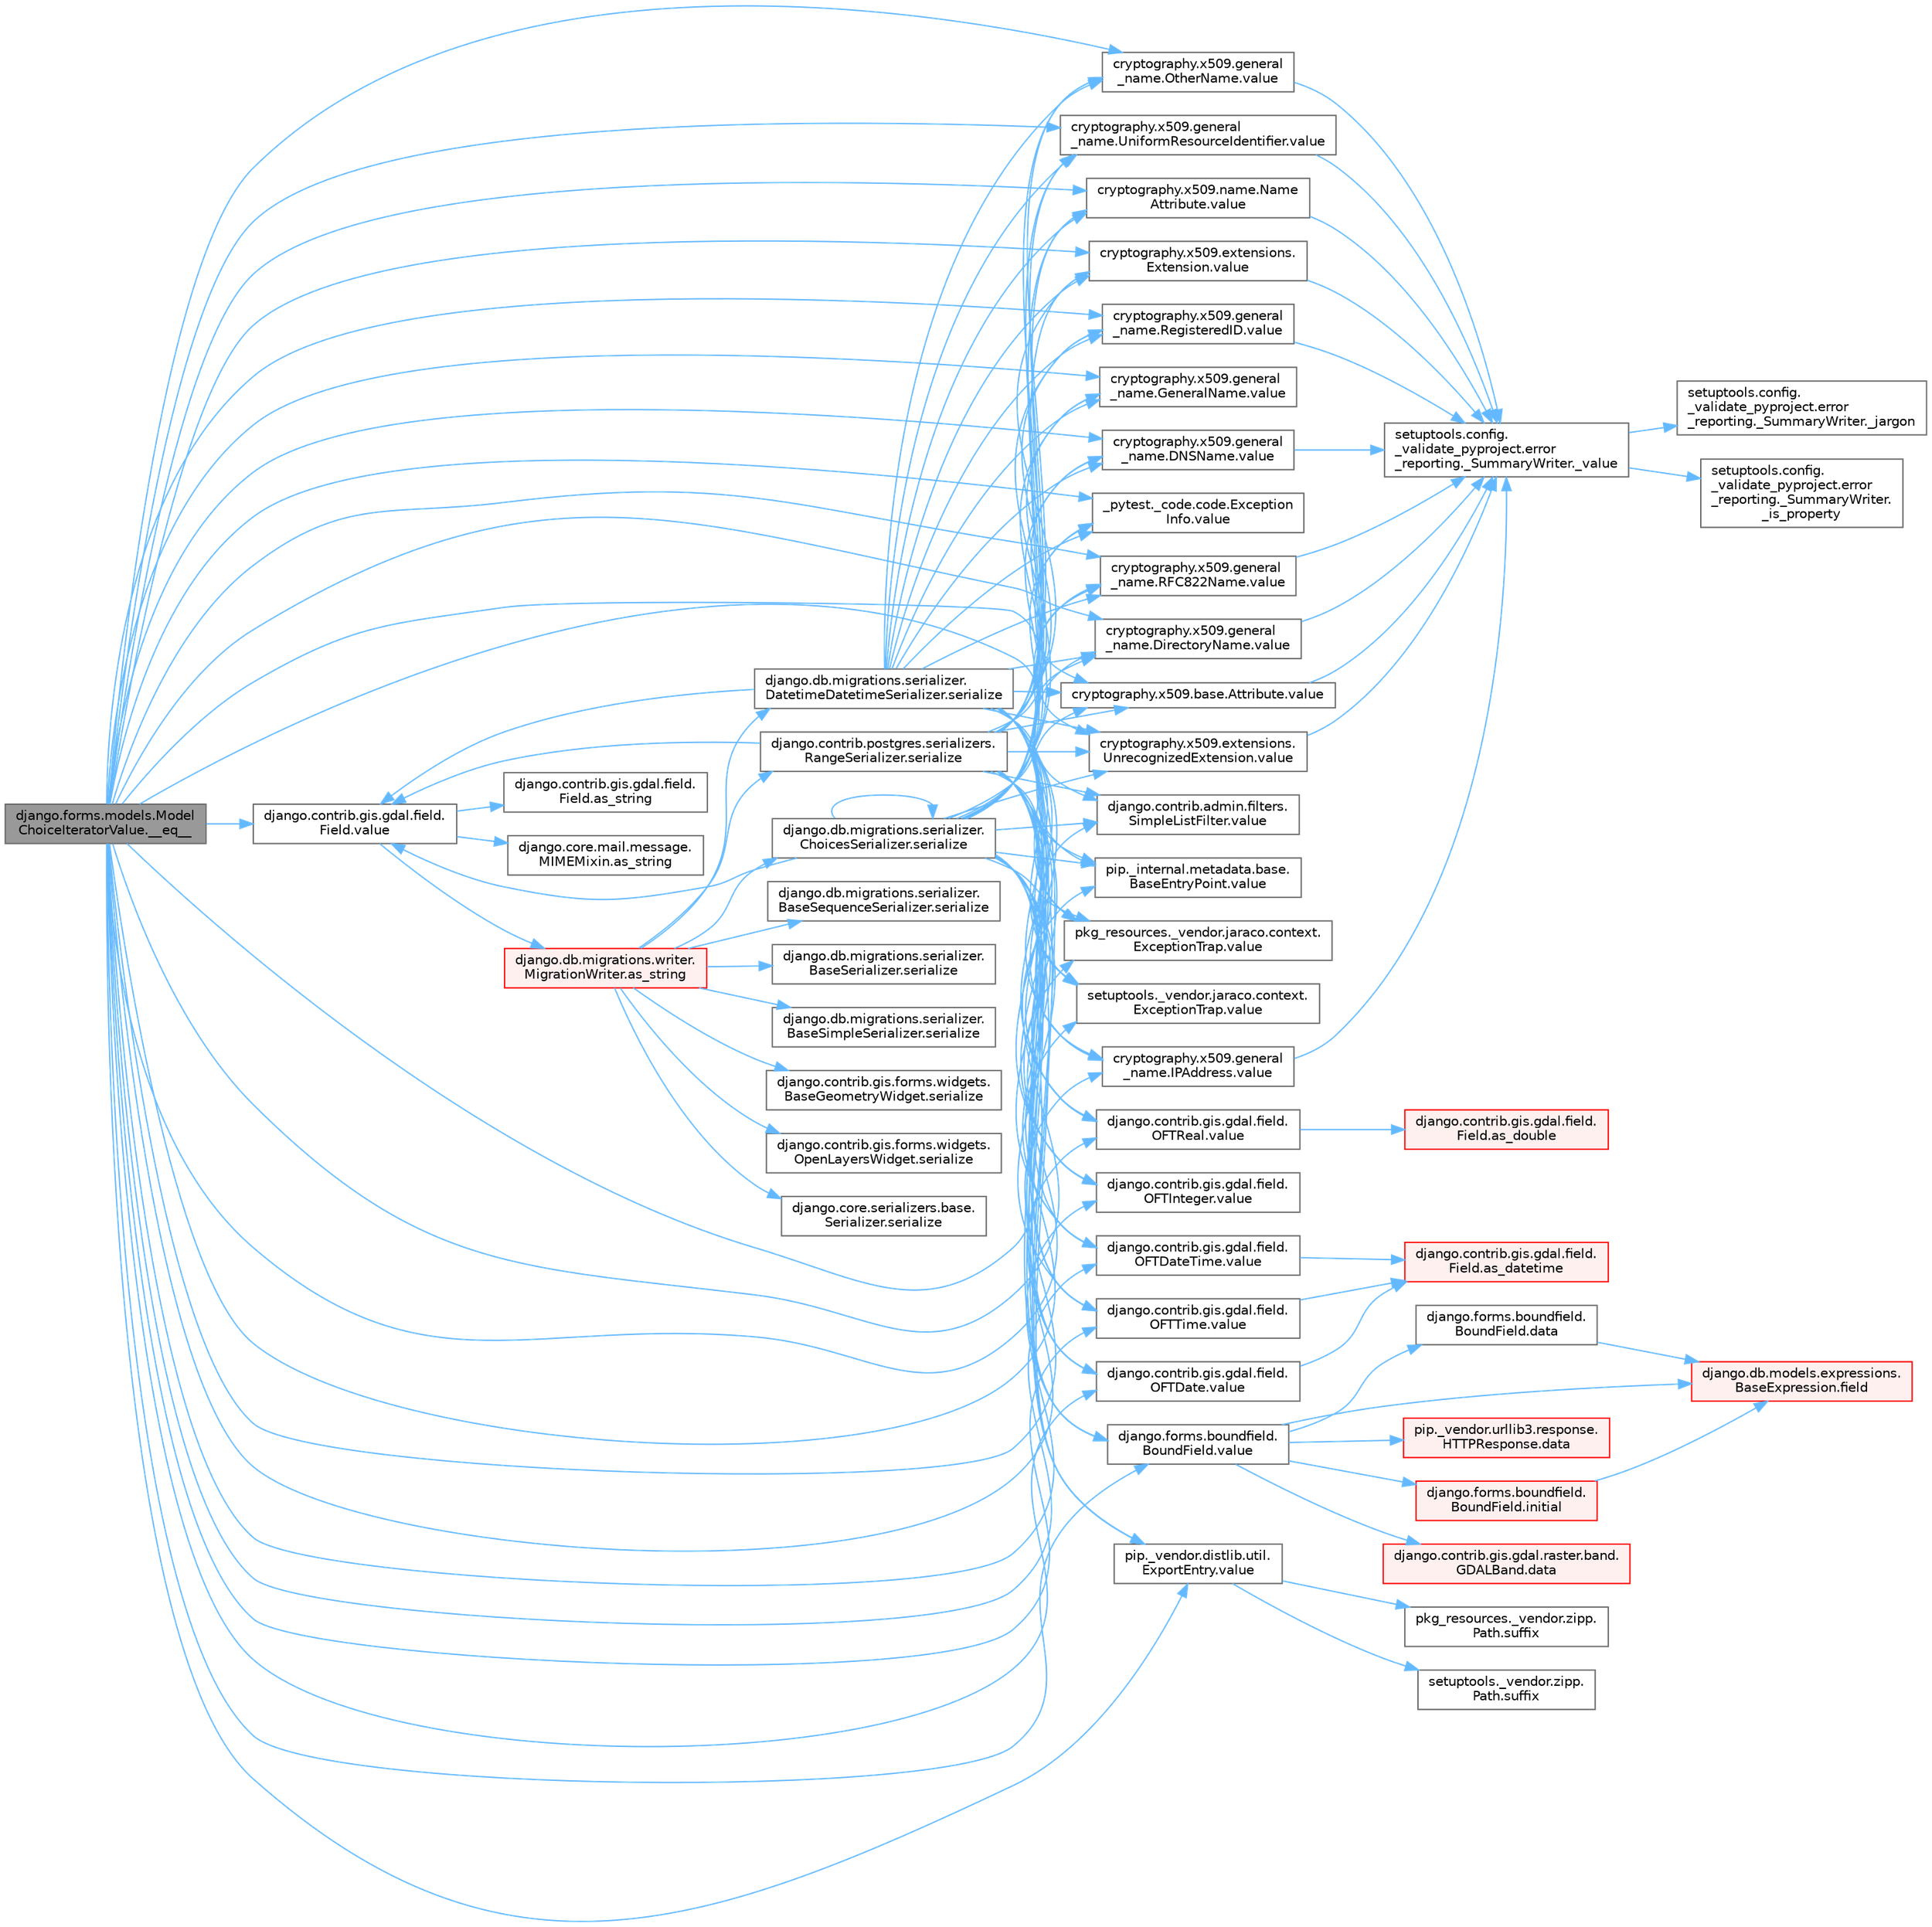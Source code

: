 digraph "django.forms.models.ModelChoiceIteratorValue.__eq__"
{
 // LATEX_PDF_SIZE
  bgcolor="transparent";
  edge [fontname=Helvetica,fontsize=10,labelfontname=Helvetica,labelfontsize=10];
  node [fontname=Helvetica,fontsize=10,shape=box,height=0.2,width=0.4];
  rankdir="LR";
  Node1 [id="Node000001",label="django.forms.models.Model\lChoiceIteratorValue.__eq__",height=0.2,width=0.4,color="gray40", fillcolor="grey60", style="filled", fontcolor="black",tooltip=" "];
  Node1 -> Node2 [id="edge1_Node000001_Node000002",color="steelblue1",style="solid",tooltip=" "];
  Node2 [id="Node000002",label="_pytest._code.code.Exception\lInfo.value",height=0.2,width=0.4,color="grey40", fillcolor="white", style="filled",URL="$class__pytest_1_1__code_1_1code_1_1_exception_info.html#a65675b4b4254ece8c2b96f442ffa6a75",tooltip=" "];
  Node1 -> Node3 [id="edge2_Node000001_Node000003",color="steelblue1",style="solid",tooltip=" "];
  Node3 [id="Node000003",label="cryptography.x509.base.Attribute.value",height=0.2,width=0.4,color="grey40", fillcolor="white", style="filled",URL="$classcryptography_1_1x509_1_1base_1_1_attribute.html#a60472bf1e6c7d1a19111b910c23c097a",tooltip=" "];
  Node3 -> Node4 [id="edge3_Node000003_Node000004",color="steelblue1",style="solid",tooltip=" "];
  Node4 [id="Node000004",label="setuptools.config.\l_validate_pyproject.error\l_reporting._SummaryWriter._value",height=0.2,width=0.4,color="grey40", fillcolor="white", style="filled",URL="$classsetuptools_1_1config_1_1__validate__pyproject_1_1error__reporting_1_1___summary_writer.html#a28d60532640e0f6e9f0a8fe8ea5ca0bb",tooltip=" "];
  Node4 -> Node5 [id="edge4_Node000004_Node000005",color="steelblue1",style="solid",tooltip=" "];
  Node5 [id="Node000005",label="setuptools.config.\l_validate_pyproject.error\l_reporting._SummaryWriter.\l_is_property",height=0.2,width=0.4,color="grey40", fillcolor="white", style="filled",URL="$classsetuptools_1_1config_1_1__validate__pyproject_1_1error__reporting_1_1___summary_writer.html#a7d29a93ebbdc589b63ca5913cb922f83",tooltip=" "];
  Node4 -> Node6 [id="edge5_Node000004_Node000006",color="steelblue1",style="solid",tooltip=" "];
  Node6 [id="Node000006",label="setuptools.config.\l_validate_pyproject.error\l_reporting._SummaryWriter._jargon",height=0.2,width=0.4,color="grey40", fillcolor="white", style="filled",URL="$classsetuptools_1_1config_1_1__validate__pyproject_1_1error__reporting_1_1___summary_writer.html#adec7b12d37348db1a45ff40bc52ea73a",tooltip=" "];
  Node1 -> Node7 [id="edge6_Node000001_Node000007",color="steelblue1",style="solid",tooltip=" "];
  Node7 [id="Node000007",label="cryptography.x509.extensions.\lExtension.value",height=0.2,width=0.4,color="grey40", fillcolor="white", style="filled",URL="$classcryptography_1_1x509_1_1extensions_1_1_extension.html#a8c49255768af4af1c07670fd09fe42a7",tooltip=" "];
  Node7 -> Node4 [id="edge7_Node000007_Node000004",color="steelblue1",style="solid",tooltip=" "];
  Node1 -> Node8 [id="edge8_Node000001_Node000008",color="steelblue1",style="solid",tooltip=" "];
  Node8 [id="Node000008",label="cryptography.x509.extensions.\lUnrecognizedExtension.value",height=0.2,width=0.4,color="grey40", fillcolor="white", style="filled",URL="$classcryptography_1_1x509_1_1extensions_1_1_unrecognized_extension.html#a9992d78623e649a72caf3f3ce5a2c0f9",tooltip=" "];
  Node8 -> Node4 [id="edge9_Node000008_Node000004",color="steelblue1",style="solid",tooltip=" "];
  Node1 -> Node9 [id="edge10_Node000001_Node000009",color="steelblue1",style="solid",tooltip=" "];
  Node9 [id="Node000009",label="cryptography.x509.general\l_name.DirectoryName.value",height=0.2,width=0.4,color="grey40", fillcolor="white", style="filled",URL="$classcryptography_1_1x509_1_1general__name_1_1_directory_name.html#a68ccf077d3347ac26ff3c85cb234c9fe",tooltip=" "];
  Node9 -> Node4 [id="edge11_Node000009_Node000004",color="steelblue1",style="solid",tooltip=" "];
  Node1 -> Node10 [id="edge12_Node000001_Node000010",color="steelblue1",style="solid",tooltip=" "];
  Node10 [id="Node000010",label="cryptography.x509.general\l_name.DNSName.value",height=0.2,width=0.4,color="grey40", fillcolor="white", style="filled",URL="$classcryptography_1_1x509_1_1general__name_1_1_d_n_s_name.html#a93b054a2226f3b5f15aa11e51e8b2357",tooltip=" "];
  Node10 -> Node4 [id="edge13_Node000010_Node000004",color="steelblue1",style="solid",tooltip=" "];
  Node1 -> Node11 [id="edge14_Node000001_Node000011",color="steelblue1",style="solid",tooltip=" "];
  Node11 [id="Node000011",label="cryptography.x509.general\l_name.GeneralName.value",height=0.2,width=0.4,color="grey40", fillcolor="white", style="filled",URL="$classcryptography_1_1x509_1_1general__name_1_1_general_name.html#a6eebdc32cba49fb672f0904be4be684a",tooltip=" "];
  Node1 -> Node12 [id="edge15_Node000001_Node000012",color="steelblue1",style="solid",tooltip=" "];
  Node12 [id="Node000012",label="cryptography.x509.general\l_name.IPAddress.value",height=0.2,width=0.4,color="grey40", fillcolor="white", style="filled",URL="$classcryptography_1_1x509_1_1general__name_1_1_i_p_address.html#a514cf4d34f9d4eac1db384e30bfd545c",tooltip=" "];
  Node12 -> Node4 [id="edge16_Node000012_Node000004",color="steelblue1",style="solid",tooltip=" "];
  Node1 -> Node13 [id="edge17_Node000001_Node000013",color="steelblue1",style="solid",tooltip=" "];
  Node13 [id="Node000013",label="cryptography.x509.general\l_name.OtherName.value",height=0.2,width=0.4,color="grey40", fillcolor="white", style="filled",URL="$classcryptography_1_1x509_1_1general__name_1_1_other_name.html#adc049986474090e83a8ff9ed596f53f6",tooltip=" "];
  Node13 -> Node4 [id="edge18_Node000013_Node000004",color="steelblue1",style="solid",tooltip=" "];
  Node1 -> Node14 [id="edge19_Node000001_Node000014",color="steelblue1",style="solid",tooltip=" "];
  Node14 [id="Node000014",label="cryptography.x509.general\l_name.RegisteredID.value",height=0.2,width=0.4,color="grey40", fillcolor="white", style="filled",URL="$classcryptography_1_1x509_1_1general__name_1_1_registered_i_d.html#a54915bad33598e65e1299ae76700053c",tooltip=" "];
  Node14 -> Node4 [id="edge20_Node000014_Node000004",color="steelblue1",style="solid",tooltip=" "];
  Node1 -> Node15 [id="edge21_Node000001_Node000015",color="steelblue1",style="solid",tooltip=" "];
  Node15 [id="Node000015",label="cryptography.x509.general\l_name.RFC822Name.value",height=0.2,width=0.4,color="grey40", fillcolor="white", style="filled",URL="$classcryptography_1_1x509_1_1general__name_1_1_r_f_c822_name.html#a63c29183b28ccc19efeb5894b261e70d",tooltip=" "];
  Node15 -> Node4 [id="edge22_Node000015_Node000004",color="steelblue1",style="solid",tooltip=" "];
  Node1 -> Node16 [id="edge23_Node000001_Node000016",color="steelblue1",style="solid",tooltip=" "];
  Node16 [id="Node000016",label="cryptography.x509.general\l_name.UniformResourceIdentifier.value",height=0.2,width=0.4,color="grey40", fillcolor="white", style="filled",URL="$classcryptography_1_1x509_1_1general__name_1_1_uniform_resource_identifier.html#a62c2508b5e9961e78426b268e20f412f",tooltip=" "];
  Node16 -> Node4 [id="edge24_Node000016_Node000004",color="steelblue1",style="solid",tooltip=" "];
  Node1 -> Node17 [id="edge25_Node000001_Node000017",color="steelblue1",style="solid",tooltip=" "];
  Node17 [id="Node000017",label="cryptography.x509.name.Name\lAttribute.value",height=0.2,width=0.4,color="grey40", fillcolor="white", style="filled",URL="$classcryptography_1_1x509_1_1name_1_1_name_attribute.html#af39a23a036a8c8a731fb74018c6c58f7",tooltip=" "];
  Node17 -> Node4 [id="edge26_Node000017_Node000004",color="steelblue1",style="solid",tooltip=" "];
  Node1 -> Node18 [id="edge27_Node000001_Node000018",color="steelblue1",style="solid",tooltip=" "];
  Node18 [id="Node000018",label="django.contrib.admin.filters.\lSimpleListFilter.value",height=0.2,width=0.4,color="grey40", fillcolor="white", style="filled",URL="$classdjango_1_1contrib_1_1admin_1_1filters_1_1_simple_list_filter.html#aefe5c6c5478d3d2560a882cadc9e7649",tooltip=" "];
  Node1 -> Node19 [id="edge28_Node000001_Node000019",color="steelblue1",style="solid",tooltip=" "];
  Node19 [id="Node000019",label="django.contrib.gis.gdal.field.\lField.value",height=0.2,width=0.4,color="grey40", fillcolor="white", style="filled",URL="$classdjango_1_1contrib_1_1gis_1_1gdal_1_1field_1_1_field.html#a0534fa49aaead023461bb9458776c33c",tooltip=" "];
  Node19 -> Node20 [id="edge29_Node000019_Node000020",color="steelblue1",style="solid",tooltip=" "];
  Node20 [id="Node000020",label="django.contrib.gis.gdal.field.\lField.as_string",height=0.2,width=0.4,color="grey40", fillcolor="white", style="filled",URL="$classdjango_1_1contrib_1_1gis_1_1gdal_1_1field_1_1_field.html#aa37958814c801a9690b6b9772d8a5b79",tooltip=" "];
  Node19 -> Node21 [id="edge30_Node000019_Node000021",color="steelblue1",style="solid",tooltip=" "];
  Node21 [id="Node000021",label="django.core.mail.message.\lMIMEMixin.as_string",height=0.2,width=0.4,color="grey40", fillcolor="white", style="filled",URL="$classdjango_1_1core_1_1mail_1_1message_1_1_m_i_m_e_mixin.html#a5a8dae67cb420cf97d6906cdd6d9efee",tooltip=" "];
  Node19 -> Node22 [id="edge31_Node000019_Node000022",color="steelblue1",style="solid",tooltip=" "];
  Node22 [id="Node000022",label="django.db.migrations.writer.\lMigrationWriter.as_string",height=0.2,width=0.4,color="red", fillcolor="#FFF0F0", style="filled",URL="$classdjango_1_1db_1_1migrations_1_1writer_1_1_migration_writer.html#a4cf831cf0ce1f20f21c7e5ce5ec60980",tooltip=" "];
  Node22 -> Node23 [id="edge32_Node000022_Node000023",color="steelblue1",style="solid",tooltip=" "];
  Node23 [id="Node000023",label="django.contrib.gis.forms.widgets.\lBaseGeometryWidget.serialize",height=0.2,width=0.4,color="grey40", fillcolor="white", style="filled",URL="$classdjango_1_1contrib_1_1gis_1_1forms_1_1widgets_1_1_base_geometry_widget.html#af58254e7ea1502747c334b98fd5457ba",tooltip=" "];
  Node22 -> Node24 [id="edge33_Node000022_Node000024",color="steelblue1",style="solid",tooltip=" "];
  Node24 [id="Node000024",label="django.contrib.gis.forms.widgets.\lOpenLayersWidget.serialize",height=0.2,width=0.4,color="grey40", fillcolor="white", style="filled",URL="$classdjango_1_1contrib_1_1gis_1_1forms_1_1widgets_1_1_open_layers_widget.html#a843d6a963d3646471243c34775ac7c26",tooltip=" "];
  Node22 -> Node25 [id="edge34_Node000022_Node000025",color="steelblue1",style="solid",tooltip=" "];
  Node25 [id="Node000025",label="django.contrib.postgres.serializers.\lRangeSerializer.serialize",height=0.2,width=0.4,color="grey40", fillcolor="white", style="filled",URL="$classdjango_1_1contrib_1_1postgres_1_1serializers_1_1_range_serializer.html#afad32d7bbc5e5989a1a049e0ac0b6750",tooltip=" "];
  Node25 -> Node2 [id="edge35_Node000025_Node000002",color="steelblue1",style="solid",tooltip=" "];
  Node25 -> Node3 [id="edge36_Node000025_Node000003",color="steelblue1",style="solid",tooltip=" "];
  Node25 -> Node7 [id="edge37_Node000025_Node000007",color="steelblue1",style="solid",tooltip=" "];
  Node25 -> Node8 [id="edge38_Node000025_Node000008",color="steelblue1",style="solid",tooltip=" "];
  Node25 -> Node9 [id="edge39_Node000025_Node000009",color="steelblue1",style="solid",tooltip=" "];
  Node25 -> Node10 [id="edge40_Node000025_Node000010",color="steelblue1",style="solid",tooltip=" "];
  Node25 -> Node11 [id="edge41_Node000025_Node000011",color="steelblue1",style="solid",tooltip=" "];
  Node25 -> Node12 [id="edge42_Node000025_Node000012",color="steelblue1",style="solid",tooltip=" "];
  Node25 -> Node13 [id="edge43_Node000025_Node000013",color="steelblue1",style="solid",tooltip=" "];
  Node25 -> Node14 [id="edge44_Node000025_Node000014",color="steelblue1",style="solid",tooltip=" "];
  Node25 -> Node15 [id="edge45_Node000025_Node000015",color="steelblue1",style="solid",tooltip=" "];
  Node25 -> Node16 [id="edge46_Node000025_Node000016",color="steelblue1",style="solid",tooltip=" "];
  Node25 -> Node17 [id="edge47_Node000025_Node000017",color="steelblue1",style="solid",tooltip=" "];
  Node25 -> Node18 [id="edge48_Node000025_Node000018",color="steelblue1",style="solid",tooltip=" "];
  Node25 -> Node19 [id="edge49_Node000025_Node000019",color="steelblue1",style="solid",tooltip=" "];
  Node25 -> Node26 [id="edge50_Node000025_Node000026",color="steelblue1",style="solid",tooltip=" "];
  Node26 [id="Node000026",label="django.contrib.gis.gdal.field.\lOFTDate.value",height=0.2,width=0.4,color="grey40", fillcolor="white", style="filled",URL="$classdjango_1_1contrib_1_1gis_1_1gdal_1_1field_1_1_o_f_t_date.html#a1b70bed1d73b01c2dbbb215c85f318b1",tooltip=" "];
  Node26 -> Node27 [id="edge51_Node000026_Node000027",color="steelblue1",style="solid",tooltip=" "];
  Node27 [id="Node000027",label="django.contrib.gis.gdal.field.\lField.as_datetime",height=0.2,width=0.4,color="red", fillcolor="#FFF0F0", style="filled",URL="$classdjango_1_1contrib_1_1gis_1_1gdal_1_1field_1_1_field.html#a66edb3de23b3eb15d37281d1ff10fe08",tooltip=" "];
  Node25 -> Node31 [id="edge52_Node000025_Node000031",color="steelblue1",style="solid",tooltip=" "];
  Node31 [id="Node000031",label="django.contrib.gis.gdal.field.\lOFTDateTime.value",height=0.2,width=0.4,color="grey40", fillcolor="white", style="filled",URL="$classdjango_1_1contrib_1_1gis_1_1gdal_1_1field_1_1_o_f_t_date_time.html#a90dc99581d0efab92ef193eaea54300e",tooltip=" "];
  Node31 -> Node27 [id="edge53_Node000031_Node000027",color="steelblue1",style="solid",tooltip=" "];
  Node25 -> Node32 [id="edge54_Node000025_Node000032",color="steelblue1",style="solid",tooltip=" "];
  Node32 [id="Node000032",label="django.contrib.gis.gdal.field.\lOFTInteger.value",height=0.2,width=0.4,color="grey40", fillcolor="white", style="filled",URL="$classdjango_1_1contrib_1_1gis_1_1gdal_1_1field_1_1_o_f_t_integer.html#ae8b59256eee84f0198bfe27ae73c2f40",tooltip=" "];
  Node25 -> Node33 [id="edge55_Node000025_Node000033",color="steelblue1",style="solid",tooltip=" "];
  Node33 [id="Node000033",label="django.contrib.gis.gdal.field.\lOFTReal.value",height=0.2,width=0.4,color="grey40", fillcolor="white", style="filled",URL="$classdjango_1_1contrib_1_1gis_1_1gdal_1_1field_1_1_o_f_t_real.html#af38e5fdd4622d4f12649b8b882dae3c9",tooltip=" "];
  Node33 -> Node34 [id="edge56_Node000033_Node000034",color="steelblue1",style="solid",tooltip=" "];
  Node34 [id="Node000034",label="django.contrib.gis.gdal.field.\lField.as_double",height=0.2,width=0.4,color="red", fillcolor="#FFF0F0", style="filled",URL="$classdjango_1_1contrib_1_1gis_1_1gdal_1_1field_1_1_field.html#a734b69fcf982104ea1e53b2b4857b885",tooltip=" "];
  Node25 -> Node35 [id="edge57_Node000025_Node000035",color="steelblue1",style="solid",tooltip=" "];
  Node35 [id="Node000035",label="django.contrib.gis.gdal.field.\lOFTTime.value",height=0.2,width=0.4,color="grey40", fillcolor="white", style="filled",URL="$classdjango_1_1contrib_1_1gis_1_1gdal_1_1field_1_1_o_f_t_time.html#a5409d5a314e03fe5dec94170182a1942",tooltip=" "];
  Node35 -> Node27 [id="edge58_Node000035_Node000027",color="steelblue1",style="solid",tooltip=" "];
  Node25 -> Node36 [id="edge59_Node000025_Node000036",color="steelblue1",style="solid",tooltip=" "];
  Node36 [id="Node000036",label="django.forms.boundfield.\lBoundField.value",height=0.2,width=0.4,color="grey40", fillcolor="white", style="filled",URL="$classdjango_1_1forms_1_1boundfield_1_1_bound_field.html#a477fc97c541321eb1218c4287678ce5e",tooltip=" "];
  Node36 -> Node37 [id="edge60_Node000036_Node000037",color="steelblue1",style="solid",tooltip=" "];
  Node37 [id="Node000037",label="django.contrib.gis.gdal.raster.band.\lGDALBand.data",height=0.2,width=0.4,color="red", fillcolor="#FFF0F0", style="filled",URL="$classdjango_1_1contrib_1_1gis_1_1gdal_1_1raster_1_1band_1_1_g_d_a_l_band.html#a5d37dc4c4d5a50a21b75460e75f9ee4d",tooltip=" "];
  Node36 -> Node292 [id="edge61_Node000036_Node000292",color="steelblue1",style="solid",tooltip=" "];
  Node292 [id="Node000292",label="django.forms.boundfield.\lBoundField.data",height=0.2,width=0.4,color="grey40", fillcolor="white", style="filled",URL="$classdjango_1_1forms_1_1boundfield_1_1_bound_field.html#ad38e19a5099c352218e82322f47b020c",tooltip=" "];
  Node292 -> Node141 [id="edge62_Node000292_Node000141",color="steelblue1",style="solid",tooltip=" "];
  Node141 [id="Node000141",label="django.db.models.expressions.\lBaseExpression.field",height=0.2,width=0.4,color="red", fillcolor="#FFF0F0", style="filled",URL="$classdjango_1_1db_1_1models_1_1expressions_1_1_base_expression.html#a70aeb35391ada82c2e9f02b1c3ac150c",tooltip=" "];
  Node36 -> Node293 [id="edge63_Node000036_Node000293",color="steelblue1",style="solid",tooltip=" "];
  Node293 [id="Node000293",label="pip._vendor.urllib3.response.\lHTTPResponse.data",height=0.2,width=0.4,color="red", fillcolor="#FFF0F0", style="filled",URL="$classpip_1_1__vendor_1_1urllib3_1_1response_1_1_h_t_t_p_response.html#abf3c538704803faf453331b0031f3bdd",tooltip=" "];
  Node36 -> Node141 [id="edge64_Node000036_Node000141",color="steelblue1",style="solid",tooltip=" "];
  Node36 -> Node1245 [id="edge65_Node000036_Node001245",color="steelblue1",style="solid",tooltip=" "];
  Node1245 [id="Node001245",label="django.forms.boundfield.\lBoundField.initial",height=0.2,width=0.4,color="red", fillcolor="#FFF0F0", style="filled",URL="$classdjango_1_1forms_1_1boundfield_1_1_bound_field.html#a81706c00426d51f42167d00c2018cb92",tooltip=" "];
  Node1245 -> Node141 [id="edge66_Node001245_Node000141",color="steelblue1",style="solid",tooltip=" "];
  Node25 -> Node518 [id="edge67_Node000025_Node000518",color="steelblue1",style="solid",tooltip=" "];
  Node518 [id="Node000518",label="pip._internal.metadata.base.\lBaseEntryPoint.value",height=0.2,width=0.4,color="grey40", fillcolor="white", style="filled",URL="$classpip_1_1__internal_1_1metadata_1_1base_1_1_base_entry_point.html#a446ba6422d9cd9c14da8fdd2cbb91a25",tooltip=" "];
  Node25 -> Node519 [id="edge68_Node000025_Node000519",color="steelblue1",style="solid",tooltip=" "];
  Node519 [id="Node000519",label="pip._vendor.distlib.util.\lExportEntry.value",height=0.2,width=0.4,color="grey40", fillcolor="white", style="filled",URL="$classpip_1_1__vendor_1_1distlib_1_1util_1_1_export_entry.html#a7c58cd5235937bd538b1c0583bd51fda",tooltip=" "];
  Node519 -> Node520 [id="edge69_Node000519_Node000520",color="steelblue1",style="solid",tooltip=" "];
  Node520 [id="Node000520",label="pkg_resources._vendor.zipp.\lPath.suffix",height=0.2,width=0.4,color="grey40", fillcolor="white", style="filled",URL="$classpkg__resources_1_1__vendor_1_1zipp_1_1_path.html#af71056b6cebbc8c50fa83ccc23292725",tooltip=" "];
  Node519 -> Node521 [id="edge70_Node000519_Node000521",color="steelblue1",style="solid",tooltip=" "];
  Node521 [id="Node000521",label="setuptools._vendor.zipp.\lPath.suffix",height=0.2,width=0.4,color="grey40", fillcolor="white", style="filled",URL="$classsetuptools_1_1__vendor_1_1zipp_1_1_path.html#a6b71894b1172740b93a3ee2a5ad369ac",tooltip=" "];
  Node25 -> Node522 [id="edge71_Node000025_Node000522",color="steelblue1",style="solid",tooltip=" "];
  Node522 [id="Node000522",label="pkg_resources._vendor.jaraco.context.\lExceptionTrap.value",height=0.2,width=0.4,color="grey40", fillcolor="white", style="filled",URL="$classpkg__resources_1_1__vendor_1_1jaraco_1_1context_1_1_exception_trap.html#a39fb0ebf79a980f43ac06486340130e5",tooltip=" "];
  Node25 -> Node523 [id="edge72_Node000025_Node000523",color="steelblue1",style="solid",tooltip=" "];
  Node523 [id="Node000523",label="setuptools._vendor.jaraco.context.\lExceptionTrap.value",height=0.2,width=0.4,color="grey40", fillcolor="white", style="filled",URL="$classsetuptools_1_1__vendor_1_1jaraco_1_1context_1_1_exception_trap.html#a92eaef82df6b864df0489085d65435f1",tooltip=" "];
  Node22 -> Node4474 [id="edge73_Node000022_Node004474",color="steelblue1",style="solid",tooltip=" "];
  Node4474 [id="Node004474",label="django.core.serializers.base.\lSerializer.serialize",height=0.2,width=0.4,color="grey40", fillcolor="white", style="filled",URL="$classdjango_1_1core_1_1serializers_1_1base_1_1_serializer.html#aa738e444ef296e88ec920a367bc78930",tooltip=" "];
  Node22 -> Node4475 [id="edge74_Node000022_Node004475",color="steelblue1",style="solid",tooltip=" "];
  Node4475 [id="Node004475",label="django.db.migrations.serializer.\lBaseSequenceSerializer.serialize",height=0.2,width=0.4,color="grey40", fillcolor="white", style="filled",URL="$classdjango_1_1db_1_1migrations_1_1serializer_1_1_base_sequence_serializer.html#af41a567824e5715f80142a89e114e675",tooltip=" "];
  Node22 -> Node4476 [id="edge75_Node000022_Node004476",color="steelblue1",style="solid",tooltip=" "];
  Node4476 [id="Node004476",label="django.db.migrations.serializer.\lBaseSerializer.serialize",height=0.2,width=0.4,color="grey40", fillcolor="white", style="filled",URL="$classdjango_1_1db_1_1migrations_1_1serializer_1_1_base_serializer.html#ac03104bb663b7369772339e74dae98fe",tooltip=" "];
  Node22 -> Node4477 [id="edge76_Node000022_Node004477",color="steelblue1",style="solid",tooltip=" "];
  Node4477 [id="Node004477",label="django.db.migrations.serializer.\lBaseSimpleSerializer.serialize",height=0.2,width=0.4,color="grey40", fillcolor="white", style="filled",URL="$classdjango_1_1db_1_1migrations_1_1serializer_1_1_base_simple_serializer.html#ab6305ed81c60978138466e8849fc00e7",tooltip=" "];
  Node22 -> Node4478 [id="edge77_Node000022_Node004478",color="steelblue1",style="solid",tooltip=" "];
  Node4478 [id="Node004478",label="django.db.migrations.serializer.\lChoicesSerializer.serialize",height=0.2,width=0.4,color="grey40", fillcolor="white", style="filled",URL="$classdjango_1_1db_1_1migrations_1_1serializer_1_1_choices_serializer.html#a2efb6c5c75efbaf01db1bf7eef4fc307",tooltip=" "];
  Node4478 -> Node4478 [id="edge78_Node004478_Node004478",color="steelblue1",style="solid",tooltip=" "];
  Node4478 -> Node2 [id="edge79_Node004478_Node000002",color="steelblue1",style="solid",tooltip=" "];
  Node4478 -> Node3 [id="edge80_Node004478_Node000003",color="steelblue1",style="solid",tooltip=" "];
  Node4478 -> Node7 [id="edge81_Node004478_Node000007",color="steelblue1",style="solid",tooltip=" "];
  Node4478 -> Node8 [id="edge82_Node004478_Node000008",color="steelblue1",style="solid",tooltip=" "];
  Node4478 -> Node9 [id="edge83_Node004478_Node000009",color="steelblue1",style="solid",tooltip=" "];
  Node4478 -> Node10 [id="edge84_Node004478_Node000010",color="steelblue1",style="solid",tooltip=" "];
  Node4478 -> Node11 [id="edge85_Node004478_Node000011",color="steelblue1",style="solid",tooltip=" "];
  Node4478 -> Node12 [id="edge86_Node004478_Node000012",color="steelblue1",style="solid",tooltip=" "];
  Node4478 -> Node13 [id="edge87_Node004478_Node000013",color="steelblue1",style="solid",tooltip=" "];
  Node4478 -> Node14 [id="edge88_Node004478_Node000014",color="steelblue1",style="solid",tooltip=" "];
  Node4478 -> Node15 [id="edge89_Node004478_Node000015",color="steelblue1",style="solid",tooltip=" "];
  Node4478 -> Node16 [id="edge90_Node004478_Node000016",color="steelblue1",style="solid",tooltip=" "];
  Node4478 -> Node17 [id="edge91_Node004478_Node000017",color="steelblue1",style="solid",tooltip=" "];
  Node4478 -> Node18 [id="edge92_Node004478_Node000018",color="steelblue1",style="solid",tooltip=" "];
  Node4478 -> Node19 [id="edge93_Node004478_Node000019",color="steelblue1",style="solid",tooltip=" "];
  Node4478 -> Node26 [id="edge94_Node004478_Node000026",color="steelblue1",style="solid",tooltip=" "];
  Node4478 -> Node31 [id="edge95_Node004478_Node000031",color="steelblue1",style="solid",tooltip=" "];
  Node4478 -> Node32 [id="edge96_Node004478_Node000032",color="steelblue1",style="solid",tooltip=" "];
  Node4478 -> Node33 [id="edge97_Node004478_Node000033",color="steelblue1",style="solid",tooltip=" "];
  Node4478 -> Node35 [id="edge98_Node004478_Node000035",color="steelblue1",style="solid",tooltip=" "];
  Node4478 -> Node36 [id="edge99_Node004478_Node000036",color="steelblue1",style="solid",tooltip=" "];
  Node4478 -> Node518 [id="edge100_Node004478_Node000518",color="steelblue1",style="solid",tooltip=" "];
  Node4478 -> Node519 [id="edge101_Node004478_Node000519",color="steelblue1",style="solid",tooltip=" "];
  Node4478 -> Node522 [id="edge102_Node004478_Node000522",color="steelblue1",style="solid",tooltip=" "];
  Node4478 -> Node523 [id="edge103_Node004478_Node000523",color="steelblue1",style="solid",tooltip=" "];
  Node22 -> Node4479 [id="edge104_Node000022_Node004479",color="steelblue1",style="solid",tooltip=" "];
  Node4479 [id="Node004479",label="django.db.migrations.serializer.\lDatetimeDatetimeSerializer.serialize",height=0.2,width=0.4,color="grey40", fillcolor="white", style="filled",URL="$classdjango_1_1db_1_1migrations_1_1serializer_1_1_datetime_datetime_serializer.html#ad9cfe436f7daad93c7d56ce09f69db5b",tooltip=" "];
  Node4479 -> Node2 [id="edge105_Node004479_Node000002",color="steelblue1",style="solid",tooltip=" "];
  Node4479 -> Node3 [id="edge106_Node004479_Node000003",color="steelblue1",style="solid",tooltip=" "];
  Node4479 -> Node7 [id="edge107_Node004479_Node000007",color="steelblue1",style="solid",tooltip=" "];
  Node4479 -> Node8 [id="edge108_Node004479_Node000008",color="steelblue1",style="solid",tooltip=" "];
  Node4479 -> Node9 [id="edge109_Node004479_Node000009",color="steelblue1",style="solid",tooltip=" "];
  Node4479 -> Node10 [id="edge110_Node004479_Node000010",color="steelblue1",style="solid",tooltip=" "];
  Node4479 -> Node11 [id="edge111_Node004479_Node000011",color="steelblue1",style="solid",tooltip=" "];
  Node4479 -> Node12 [id="edge112_Node004479_Node000012",color="steelblue1",style="solid",tooltip=" "];
  Node4479 -> Node13 [id="edge113_Node004479_Node000013",color="steelblue1",style="solid",tooltip=" "];
  Node4479 -> Node14 [id="edge114_Node004479_Node000014",color="steelblue1",style="solid",tooltip=" "];
  Node4479 -> Node15 [id="edge115_Node004479_Node000015",color="steelblue1",style="solid",tooltip=" "];
  Node4479 -> Node16 [id="edge116_Node004479_Node000016",color="steelblue1",style="solid",tooltip=" "];
  Node4479 -> Node17 [id="edge117_Node004479_Node000017",color="steelblue1",style="solid",tooltip=" "];
  Node4479 -> Node18 [id="edge118_Node004479_Node000018",color="steelblue1",style="solid",tooltip=" "];
  Node4479 -> Node19 [id="edge119_Node004479_Node000019",color="steelblue1",style="solid",tooltip=" "];
  Node4479 -> Node26 [id="edge120_Node004479_Node000026",color="steelblue1",style="solid",tooltip=" "];
  Node4479 -> Node31 [id="edge121_Node004479_Node000031",color="steelblue1",style="solid",tooltip=" "];
  Node4479 -> Node32 [id="edge122_Node004479_Node000032",color="steelblue1",style="solid",tooltip=" "];
  Node4479 -> Node33 [id="edge123_Node004479_Node000033",color="steelblue1",style="solid",tooltip=" "];
  Node4479 -> Node35 [id="edge124_Node004479_Node000035",color="steelblue1",style="solid",tooltip=" "];
  Node4479 -> Node36 [id="edge125_Node004479_Node000036",color="steelblue1",style="solid",tooltip=" "];
  Node4479 -> Node518 [id="edge126_Node004479_Node000518",color="steelblue1",style="solid",tooltip=" "];
  Node4479 -> Node519 [id="edge127_Node004479_Node000519",color="steelblue1",style="solid",tooltip=" "];
  Node4479 -> Node522 [id="edge128_Node004479_Node000522",color="steelblue1",style="solid",tooltip=" "];
  Node4479 -> Node523 [id="edge129_Node004479_Node000523",color="steelblue1",style="solid",tooltip=" "];
  Node1 -> Node26 [id="edge130_Node000001_Node000026",color="steelblue1",style="solid",tooltip=" "];
  Node1 -> Node31 [id="edge131_Node000001_Node000031",color="steelblue1",style="solid",tooltip=" "];
  Node1 -> Node32 [id="edge132_Node000001_Node000032",color="steelblue1",style="solid",tooltip=" "];
  Node1 -> Node33 [id="edge133_Node000001_Node000033",color="steelblue1",style="solid",tooltip=" "];
  Node1 -> Node35 [id="edge134_Node000001_Node000035",color="steelblue1",style="solid",tooltip=" "];
  Node1 -> Node36 [id="edge135_Node000001_Node000036",color="steelblue1",style="solid",tooltip=" "];
  Node1 -> Node518 [id="edge136_Node000001_Node000518",color="steelblue1",style="solid",tooltip=" "];
  Node1 -> Node519 [id="edge137_Node000001_Node000519",color="steelblue1",style="solid",tooltip=" "];
  Node1 -> Node522 [id="edge138_Node000001_Node000522",color="steelblue1",style="solid",tooltip=" "];
  Node1 -> Node523 [id="edge139_Node000001_Node000523",color="steelblue1",style="solid",tooltip=" "];
}
